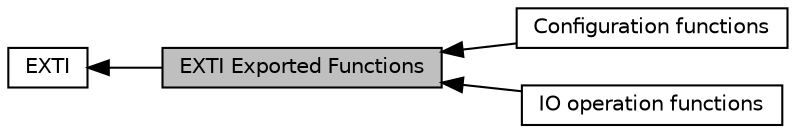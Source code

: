 digraph "EXTI Exported Functions"
{
  edge [fontname="Helvetica",fontsize="10",labelfontname="Helvetica",labelfontsize="10"];
  node [fontname="Helvetica",fontsize="10",shape=box];
  rankdir=LR;
  Node2 [label="EXTI",height=0.2,width=0.4,color="black", fillcolor="white", style="filled",URL="$group__EXTI.html",tooltip="EXTI HAL module driver."];
  Node1 [label="EXTI Exported Functions",height=0.2,width=0.4,color="black", fillcolor="grey75", style="filled", fontcolor="black",tooltip="EXTI Exported Functions."];
  Node3 [label="Configuration functions",height=0.2,width=0.4,color="black", fillcolor="white", style="filled",URL="$group__EXTI__Exported__Functions__Group1.html",tooltip="Configuration functions."];
  Node4 [label="IO operation functions",height=0.2,width=0.4,color="black", fillcolor="white", style="filled",URL="$group__EXTI__Exported__Functions__Group2.html",tooltip="IO operation functions."];
  Node2->Node1 [shape=plaintext, dir="back", style="solid"];
  Node1->Node3 [shape=plaintext, dir="back", style="solid"];
  Node1->Node4 [shape=plaintext, dir="back", style="solid"];
}
